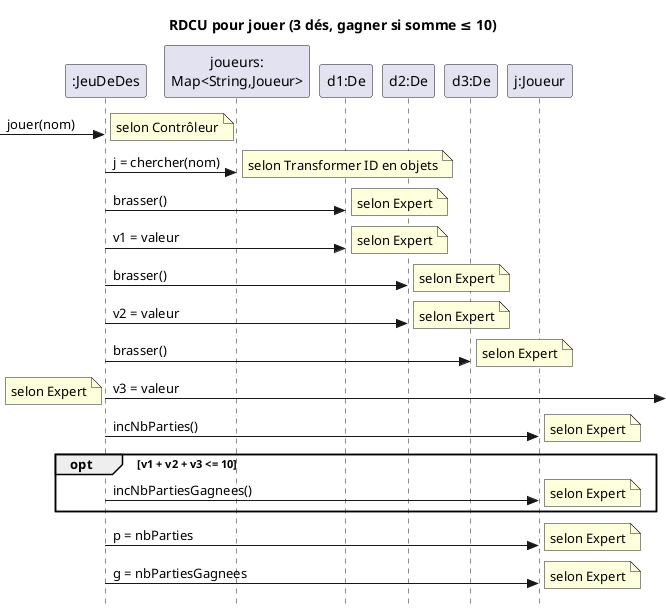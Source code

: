 @startuml RDCU-Jouer
skinparam style strictuml
skinparam defaultfontname Verdana
title RDCU pour jouer (3 dés, gagner si somme ≤ 10)
participant ":JeuDeDes" as c
participant "joueurs:\nMap<String,Joueur>" as jm
participant "d1:De" as d1
participant "d2:De" as d2
participant "d3:De" as d3
participant "j:Joueur" as j
->c : jouer(nom)
note right : selon Contrôleur

c->jm : j = chercher(nom)
note right : selon Transformer ID en objets

c->d1 : brasser()
note right : selon Expert
c->d1 : v1 = valeur
note right : selon Expert

c->d2 : brasser()
note right : selon Expert
c->d2 : v2 = valeur
note right : selon Expert

c->d3 : brasser()
note right : selon Expert
c-> : v3 = valeur
note right : selon Expert

c->j : incNbParties()
note right : selon Expert


opt v1 + v2 + v3 <= 10
  c->j : incNbPartiesGagnees()
  note right : selon Expert
end opt

c->j : p = nbParties
note right : selon Expert
c->j : g = nbPartiesGagnees
note right : selon Expert
@enduml